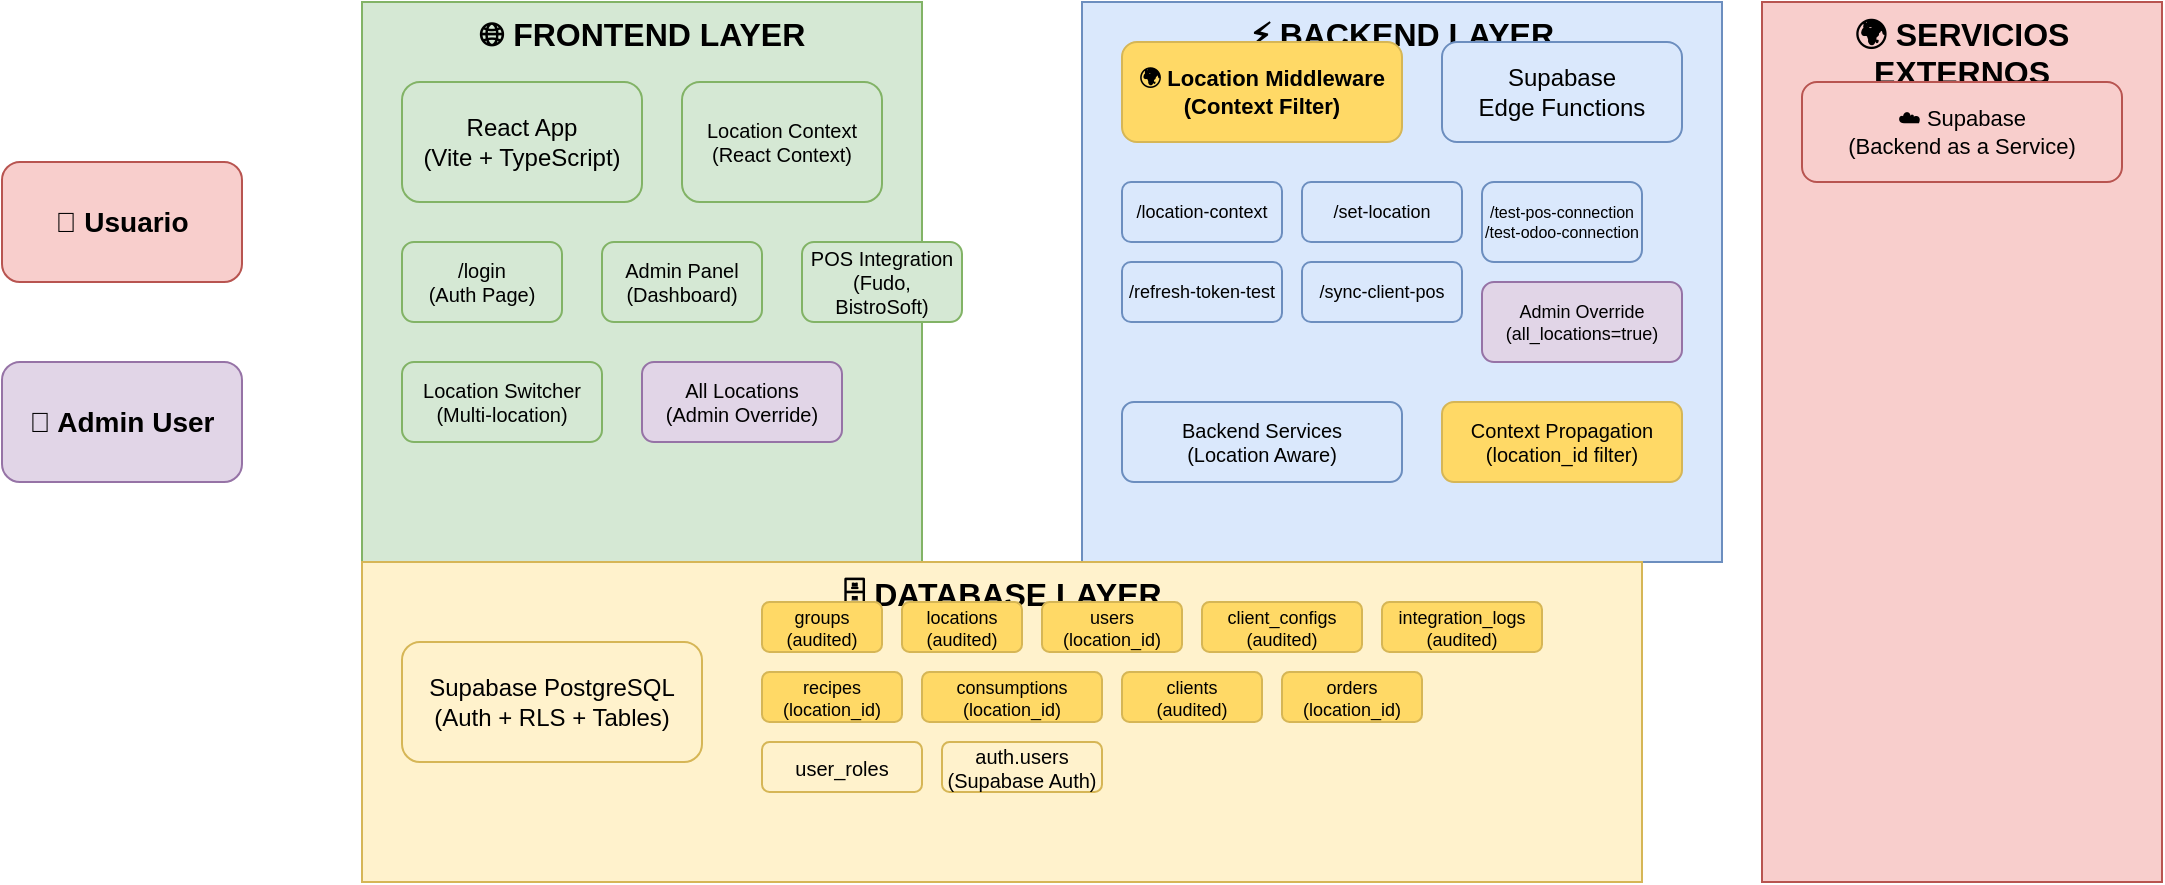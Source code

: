 <mxfile version="24.7.17">
  <diagram name="TUPÁ Hub Architecture" id="architecture">
    <mxGraphModel dx="1422" dy="994" grid="1" gridSize="10" guides="1" tooltips="1" connect="1" arrows="1" fold="1" page="1" pageScale="1" pageWidth="1369" pageHeight="1027" math="0" shadow="0">
      <root>
        <mxCell id="0" />
        <mxCell id="1" parent="0" />
        
        <!-- Usuario -->
        <mxCell id="user" value="👤 Usuario" style="rounded=1;whiteSpace=wrap;html=1;fillColor=#f8cecc;strokeColor=#b85450;fontSize=14;fontStyle=1;" vertex="1" parent="1">
          <mxGeometry x="40" y="200" width="120" height="60" as="geometry" />
        </mxCell>
        
        <!-- Admin Usuario -->
        <mxCell id="admin-user" value="👑 Admin User" style="rounded=1;whiteSpace=wrap;html=1;fillColor=#e1d5e7;strokeColor=#9673a6;fontSize=14;fontStyle=1;" vertex="1" parent="1">
          <mxGeometry x="40" y="300" width="120" height="60" as="geometry" />
        </mxCell>
        
        <!-- Frontend Layer -->
        <mxCell id="frontend-layer" value="🌐 FRONTEND LAYER" style="rounded=0;whiteSpace=wrap;html=1;fillColor=#d5e8d4;strokeColor=#82b366;fontSize=16;fontStyle=1;verticalAlign=top;" vertex="1" parent="1">
          <mxGeometry x="220" y="120" width="280" height="280" as="geometry" />
        </mxCell>
        
        <mxCell id="react-app" value="React App&#xa;(Vite + TypeScript)" style="rounded=1;whiteSpace=wrap;html=1;fillColor=#d5e8d4;strokeColor=#82b366;fontSize=12;" vertex="1" parent="1">
          <mxGeometry x="240" y="160" width="120" height="60" as="geometry" />
        </mxCell>
        
        <mxCell id="location-context" value="Location Context&#xa;(React Context)" style="rounded=1;whiteSpace=wrap;html=1;fillColor=#d5e8d4;strokeColor=#82b366;fontSize=10;" vertex="1" parent="1">
          <mxGeometry x="380" y="160" width="100" height="60" as="geometry" />
        </mxCell>
        
        <mxCell id="login-page" value="/login&#xa;(Auth Page)" style="rounded=1;whiteSpace=wrap;html=1;fillColor=#d5e8d4;strokeColor=#82b366;fontSize=10;" vertex="1" parent="1">
          <mxGeometry x="240" y="240" width="80" height="40" as="geometry" />
        </mxCell>
        
        <mxCell id="admin-panel" value="Admin Panel&#xa;(Dashboard)" style="rounded=1;whiteSpace=wrap;html=1;fillColor=#d5e8d4;strokeColor=#82b366;fontSize=10;" vertex="1" parent="1">
          <mxGeometry x="340" y="240" width="80" height="40" as="geometry" />
        </mxCell>
        
        <mxCell id="pos-integration" value="POS Integration&#xa;(Fudo, BistroSoft)" style="rounded=1;whiteSpace=wrap;html=1;fillColor=#d5e8d4;strokeColor=#82b366;fontSize=10;" vertex="1" parent="1">
          <mxGeometry x="440" y="240" width="80" height="40" as="geometry" />
        </mxCell>
        
        <mxCell id="location-switcher" value="Location Switcher&#xa;(Multi-location)" style="rounded=1;whiteSpace=wrap;html=1;fillColor=#d5e8d4;strokeColor=#82b366;fontSize=10;" vertex="1" parent="1">
          <mxGeometry x="240" y="300" width="100" height="40" as="geometry" />
        </mxCell>
        
        <mxCell id="location-override" value="All Locations&#xa;(Admin Override)" style="rounded=1;whiteSpace=wrap;html=1;fillColor=#e1d5e7;strokeColor=#9673a6;fontSize=10;" vertex="1" parent="1">
          <mxGeometry x="360" y="300" width="100" height="40" as="geometry" />
        </mxCell>
        
        <!-- Backend Layer -->
        <mxCell id="backend-layer" value="⚡ BACKEND LAYER" style="rounded=0;whiteSpace=wrap;html=1;fillColor=#dae8fc;strokeColor=#6c8ebf;fontSize=16;fontStyle=1;verticalAlign=top;" vertex="1" parent="1">
          <mxGeometry x="580" y="120" width="320" height="280" as="geometry" />
        </mxCell>
        
        <mxCell id="location-middleware" value="🌍 Location Middleware&#xa;(Context Filter)" style="rounded=1;whiteSpace=wrap;html=1;fillColor=#ffd966;strokeColor=#d6b656;fontSize=11;fontStyle=1;" vertex="1" parent="1">
          <mxGeometry x="600" y="140" width="140" height="50" as="geometry" />
        </mxCell>
        
        <mxCell id="edge-functions" value="Supabase&#xa;Edge Functions" style="rounded=1;whiteSpace=wrap;html=1;fillColor=#dae8fc;strokeColor=#6c8ebf;fontSize=12;" vertex="1" parent="1">
          <mxGeometry x="760" y="140" width="120" height="50" as="geometry" />
        </mxCell>
        
        <mxCell id="location-context-func" value="/location-context" style="rounded=1;whiteSpace=wrap;html=1;fillColor=#dae8fc;strokeColor=#6c8ebf;fontSize=9;" vertex="1" parent="1">
          <mxGeometry x="600" y="210" width="80" height="30" as="geometry" />
        </mxCell>
        
        <mxCell id="set-location-func" value="/set-location" style="rounded=1;whiteSpace=wrap;html=1;fillColor=#dae8fc;strokeColor=#6c8ebf;fontSize=9;" vertex="1" parent="1">
          <mxGeometry x="690" y="210" width="80" height="30" as="geometry" />
        </mxCell>
        
        <mxCell id="refresh-token" value="/refresh-token-test" style="rounded=1;whiteSpace=wrap;html=1;fillColor=#dae8fc;strokeColor=#6c8ebf;fontSize=9;" vertex="1" parent="1">
          <mxGeometry x="600" y="250" width="80" height="30" as="geometry" />
        </mxCell>
        
        <mxCell id="sync-pos" value="/sync-client-pos" style="rounded=1;whiteSpace=wrap;html=1;fillColor=#dae8fc;strokeColor=#6c8ebf;fontSize=9;" vertex="1" parent="1">
          <mxGeometry x="690" y="250" width="80" height="30" as="geometry" />
        </mxCell>
        
        <mxCell id="test-connections" value="/test-pos-connection&#xa;/test-odoo-connection" style="rounded=1;whiteSpace=wrap;html=1;fillColor=#dae8fc;strokeColor=#6c8ebf;fontSize=8;" vertex="1" parent="1">
          <mxGeometry x="780" y="210" width="80" height="40" as="geometry" />
        </mxCell>
        
        <mxCell id="admin-override" value="Admin Override&#xa;(all_locations=true)" style="rounded=1;whiteSpace=wrap;html=1;fillColor=#e1d5e7;strokeColor=#9673a6;fontSize=9;" vertex="1" parent="1">
          <mxGeometry x="780" y="260" width="100" height="40" as="geometry" />
        </mxCell>
        
        <mxCell id="backend-services" value="Backend Services&#xa;(Location Aware)" style="rounded=1;whiteSpace=wrap;html=1;fillColor=#dae8fc;strokeColor=#6c8ebf;fontSize=10;" vertex="1" parent="1">
          <mxGeometry x="600" y="320" width="140" height="40" as="geometry" />
        </mxCell>
        
        <mxCell id="context-propagation" value="Context Propagation&#xa;(location_id filter)" style="rounded=1;whiteSpace=wrap;html=1;fillColor=#ffd966;strokeColor=#d6b656;fontSize=10;" vertex="1" parent="1">
          <mxGeometry x="760" y="320" width="120" height="40" as="geometry" />
        </mxCell>
        
        <!-- Database Layer -->
        <mxCell id="database-layer" value="🗄️ DATABASE LAYER" style="rounded=0;whiteSpace=wrap;html=1;fillColor=#fff2cc;strokeColor=#d6b656;fontSize=16;fontStyle=1;verticalAlign=top;" vertex="1" parent="1">
          <mxGeometry x="220" y="400" width="640" height="160" as="geometry" />
        </mxCell>
        
        <mxCell id="supabase-db" value="Supabase PostgreSQL&#xa;(Auth + RLS + Tables)" style="rounded=1;whiteSpace=wrap;html=1;fillColor=#fff2cc;strokeColor=#d6b656;fontSize=12;" vertex="1" parent="1">
          <mxGeometry x="240" y="440" width="150" height="60" as="geometry" />
        </mxCell>
        
        <!-- Location-aware tables -->
        <mxCell id="groups-table" value="groups&#xa;(audited)" style="rounded=1;whiteSpace=wrap;html=1;fillColor=#ffd966;strokeColor=#d6b656;fontSize=9;" vertex="1" parent="1">
          <mxGeometry x="420" y="420" width="60" height="25" as="geometry" />
        </mxCell>
        
        <mxCell id="locations-table" value="locations&#xa;(audited)" style="rounded=1;whiteSpace=wrap;html=1;fillColor=#ffd966;strokeColor=#d6b656;fontSize=9;" vertex="1" parent="1">
          <mxGeometry x="490" y="420" width="60" height="25" as="geometry" />
        </mxCell>
        
        <mxCell id="users-table" value="users&#xa;(location_id)" style="rounded=1;whiteSpace=wrap;html=1;fillColor=#ffd966;strokeColor=#d6b656;fontSize=9;" vertex="1" parent="1">
          <mxGeometry x="560" y="420" width="70" height="25" as="geometry" />
        </mxCell>
        
        <mxCell id="recipes-table" value="recipes&#xa;(location_id)" style="rounded=1;whiteSpace=wrap;html=1;fillColor=#ffd966;strokeColor=#d6b656;fontSize=9;" vertex="1" parent="1">
          <mxGeometry x="420" y="455" width="70" height="25" as="geometry" />
        </mxCell>
        
        <mxCell id="consumptions-table" value="consumptions&#xa;(location_id)" style="rounded=1;whiteSpace=wrap;html=1;fillColor=#ffd966;strokeColor=#d6b656;fontSize=9;" vertex="1" parent="1">
          <mxGeometry x="500" y="455" width="90" height="25" as="geometry" />
        </mxCell>
        
        <mxCell id="clients-table" value="clients&#xa;(audited)" style="rounded=1;whiteSpace=wrap;html=1;fillColor=#ffd966;strokeColor=#d6b656;fontSize=9;" vertex="1" parent="1">
          <mxGeometry x="600" y="455" width="70" height="25" as="geometry" />
        </mxCell>
        
        <mxCell id="orders-table" value="orders&#xa;(location_id)" style="rounded=1;whiteSpace=wrap;html=1;fillColor=#ffd966;strokeColor=#d6b656;fontSize=9;" vertex="1" parent="1">
          <mxGeometry x="680" y="455" width="70" height="25" as="geometry" />
        </mxCell>
        
        <mxCell id="client-configs" value="client_configs&#xa;(audited)" style="rounded=1;whiteSpace=wrap;html=1;fillColor=#ffd966;strokeColor=#d6b656;fontSize=9;" vertex="1" parent="1">
          <mxGeometry x="640" y="420" width="80" height="25" as="geometry" />
        </mxCell>
        
        <mxCell id="integration-logs" value="integration_logs&#xa;(audited)" style="rounded=1;whiteSpace=wrap;html=1;fillColor=#ffd966;strokeColor=#d6b656;fontSize=9;" vertex="1" parent="1">
          <mxGeometry x="730" y="420" width="80" height="25" as="geometry" />
        </mxCell>
        
        <mxCell id="user-roles" value="user_roles" style="rounded=1;whiteSpace=wrap;html=1;fillColor=#fff2cc;strokeColor=#d6b656;fontSize=10;" vertex="1" parent="1">
          <mxGeometry x="420" y="490" width="80" height="25" as="geometry" />
        </mxCell>
        
        <mxCell id="auth-users" value="auth.users&#xa;(Supabase Auth)" style="rounded=1;whiteSpace=wrap;html=1;fillColor=#fff2cc;strokeColor=#d6b656;fontSize=10;" vertex="1" parent="1">
          <mxGeometry x="510" y="490" width="80" height="25" as="geometry" />
        </mxCell>
        
        <!-- External Services -->
        <mxCell id="external-services" value="🌍 SERVICIOS EXTERNOS" style="rounded=0;whiteSpace=wrap;html=1;fillColor=#f8cecc;strokeColor=#b85450;fontSize=16;fontStyle=1;verticalAlign=top;" vertex="1" parent="1">
          <mxGeometry x="920" y="120" width="200" height="440" as="geometry" />
        </mxCell>
        
        <mxCell id="supabase-service" value="☁️ Supabase&#xa;(Backend as a Service)" style="rounded=1;whiteSpace=wrap;html=1;fillColor=#f8cecc;strokeColor=#b85450;fontSize=11;" vertex="1" parent="1">
          <mxGeometry x="940" y="160" width="160" height="50" as="geometry" />
        </mxCell>
        
        <mxCell id="lovable-hosting" value="🚀 Lovable&#xa;(Hosting & Deploy)" style="rounded=1;whiteSpace=wrap;html=1;fillColor=#f8cecc;strokeColor=#b85450;fontSize=11;" vertex="1" parent="1">
          <mxGeometry x="940" y="230" width="160" height="50" as="geometry" />
        </mxCell>
        
        <mxCell id="sentry" value="🐛 Sentry&#xa;(Error Monitoring)" style="rounded=1;whiteSpace=wrap;html=1;fillColor=#f8cecc;strokeColor=#b85450;fontSize=11;" vertex="1" parent="1">
          <mxGeometry x="940" y="300" width="160" height="50" as="geometry" />
        </mxCell>
        
        <mxCell id="pos-systems" value="🏪 POS Systems&#xa;(Fudo, BistroSoft)" style="rounded=1;whiteSpace=wrap;html=1;fillColor=#f8cecc;strokeColor=#b85450;fontSize=11;" vertex="1" parent="1">
          <mxGeometry x="940" y="370" width="160" height="50" as="geometry" />
        </mxCell>
        
        <mxCell id="odoo" value="📊 Odoo ERP&#xa;(Business Management)" style="rounded=1;whiteSpace=wrap;html=1;fillColor=#f8cecc;strokeColor=#b85450;fontSize=11;" vertex="1" parent="1">
          <mxGeometry x="940" y="440" width="160" height="50" as="geometry" />
        </mxCell>
        
        <!-- Arrows -->
        <!-- User to React App -->
        <mxCell id="arrow1" value="" style="endArrow=classic;html=1;rounded=0;exitX=1;exitY=0.5;exitDx=0;exitDy=0;entryX=0;entryY=0.5;entryDx=0;entryDy=0;strokeWidth=2;strokeColor=#2F5233;" edge="1" parent="1" source="user" target="react-app">
          <mxGeometry width="50" height="50" relative="1" as="geometry">
            <mxPoint x="180" y="230" as="sourcePoint" />
            <mxPoint x="230" y="180" as="targetPoint" />
          </mxGeometry>
        </mxCell>
        
        <!-- Admin User to Admin Panel -->
        <mxCell id="arrow-admin" value="" style="endArrow=classic;html=1;rounded=0;exitX=1;exitY=0.5;exitDx=0;exitDy=0;entryX=0;entryY=0.5;entryDx=0;entryDy=0;strokeWidth=2;strokeColor=#9673a6;" edge="1" parent="1" source="admin-user" target="location-override">
          <mxGeometry width="50" height="50" relative="1" as="geometry">
            <mxPoint x="180" y="330" as="sourcePoint" />
            <mxPoint x="360" y="320" as="targetPoint" />
          </mxGeometry>
        </mxCell>
        
        <!-- React App to Location Context -->
        <mxCell id="arrow-context" value="" style="endArrow=classic;html=1;rounded=0;exitX=1;exitY=0.5;exitDx=0;exitDy=0;entryX=0;entryY=0.5;entryDx=0;entryDy=0;strokeWidth=1;strokeColor=#82b366;" edge="1" parent="1" source="react-app" target="location-context">
          <mxGeometry width="50" height="50" relative="1" as="geometry">
            <mxPoint x="360" y="190" as="sourcePoint" />
            <mxPoint x="380" y="190" as="targetPoint" />
          </mxGeometry>
        </mxCell>
        
        <!-- React App to Location Middleware (through context) -->
        <mxCell id="arrow2" value="" style="endArrow=classic;html=1;rounded=0;exitX=1;exitY=0.5;exitDx=0;exitDy=0;entryX=0;entryY=0.5;entryDx=0;entryDy=0;strokeWidth=2;strokeColor=#1A4A80;" edge="1" parent="1" source="location-context" target="location-middleware">
          <mxGeometry width="50" height="50" relative="1" as="geometry">
            <mxPoint x="480" y="190" as="sourcePoint" />
            <mxPoint x="600" y="165" as="targetPoint" />
          </mxGeometry>
        </mxCell>
        
        <!-- Location Middleware to Edge Functions -->
        <mxCell id="arrow-middleware" value="" style="endArrow=classic;html=1;rounded=0;exitX=1;exitY=0.5;exitDx=0;exitDy=0;entryX=0;entryY=0.5;entryDx=0;entryDy=0;strokeWidth=2;strokeColor=#d6b656;" edge="1" parent="1" source="location-middleware" target="edge-functions">
          <mxGeometry width="50" height="50" relative="1" as="geometry">
            <mxPoint x="740" y="165" as="sourcePoint" />
            <mxPoint x="760" y="165" as="targetPoint" />
          </mxGeometry>
        </mxCell>
        
        <!-- Edge Functions to Backend Services -->
        <mxCell id="arrow-services" value="" style="endArrow=classic;html=1;rounded=0;exitX=0.5;exitY=1;exitDx=0;exitDy=0;entryX=0.5;entryY=0;entryDx=0;entryDy=0;strokeWidth=2;strokeColor=#6c8ebf;" edge="1" parent="1" source="edge-functions" target="backend-services">
          <mxGeometry width="50" height="50" relative="1" as="geometry">
            <mxPoint x="820" y="200" as="sourcePoint" />
            <mxPoint x="670" y="310" as="targetPoint" />
          </mxGeometry>
        </mxCell>
        
        <!-- Backend Services to Context Propagation -->
        <mxCell id="arrow-propagation" value="" style="endArrow=classic;html=1;rounded=0;exitX=1;exitY=0.5;exitDx=0;exitDy=0;entryX=0;entryY=0.5;entryDx=0;entryDy=0;strokeWidth=2;strokeColor=#d6b656;" edge="1" parent="1" source="backend-services" target="context-propagation">
          <mxGeometry width="50" height="50" relative="1" as="geometry">
            <mxPoint x="740" y="340" as="sourcePoint" />
            <mxPoint x="760" y="340" as="targetPoint" />
          </mxGeometry>
        </mxCell>
        
        <!-- Context Propagation to Database (Filtered Queries) -->
        <mxCell id="arrow3" value="" style="endArrow=classic;html=1;rounded=0;exitX=0.5;exitY=1;exitDx=0;exitDy=0;entryX=1;entryY=0;entryDx=0;entryDy=0;strokeWidth=2;strokeColor=#B8860B;" edge="1" parent="1" source="context-propagation" target="supabase-db">
          <mxGeometry width="50" height="50" relative="1" as="geometry">
            <mxPoint x="820" y="370" as="sourcePoint" />
            <mxPoint x="390" y="440" as="targetPoint" />
          </mxGeometry>
        </mxCell>
        
        <!-- Admin Override to Backend Services -->
        <mxCell id="arrow-admin-override" value="" style="endArrow=classic;html=1;rounded=0;exitX=0.5;exitY=1;exitDx=0;exitDy=0;entryX=1;entryY=0;entryDx=0;entryDy=0;strokeWidth=2;strokeColor=#9673a6;strokeDashArray=5,5;" edge="1" parent="1" source="admin-override" target="backend-services">
          <mxGeometry width="50" height="50" relative="1" as="geometry">
            <mxPoint x="830" y="310" as="sourcePoint" />
            <mxPoint x="740" y="320" as="targetPoint" />
          </mxGeometry>
        </mxCell>
        
        <!-- Edge Functions to External Services -->
        <mxCell id="arrow4" value="" style="endArrow=classic;html=1;rounded=0;exitX=1;exitY=0.5;exitDx=0;exitDy=0;entryX=0;entryY=0.5;entryDx=0;entryDy=0;strokeWidth=2;strokeColor=#B85450;" edge="1" parent="1" source="edge-functions" target="supabase-service">
          <mxGeometry width="50" height="50" relative="1" as="geometry">
            <mxPoint x="880" y="165" as="sourcePoint" />
            <mxPoint x="940" y="185" as="targetPoint" />
          </mxGeometry>
        </mxCell>
        
        <!-- Labels for arrows -->
        <mxCell id="label1" value="HTTP/HTTPS" style="text;html=1;strokeColor=none;fillColor=none;align=center;verticalAlign=middle;whiteSpace=wrap;rounded=0;fontSize=10;" vertex="1" parent="1">
          <mxGeometry x="170" y="210" width="60" height="20" as="geometry" />
        </mxCell>
        
        <mxCell id="label2" value="Location Context&#xa;with user session" style="text;html=1;strokeColor=none;fillColor=none;align=center;verticalAlign=middle;whiteSpace=wrap;rounded=0;fontSize=9;" vertex="1" parent="1">
          <mxGeometry x="500" y="130" width="90" height="30" as="geometry" />
        </mxCell>
        
        <mxCell id="label-middleware" value="Filter by&#xa;location_id" style="text;html=1;strokeColor=none;fillColor=none;align=center;verticalAlign=middle;whiteSpace=wrap;rounded=0;fontSize=9;" vertex="1" parent="1">
          <mxGeometry x="740" y="120" width="60" height="30" as="geometry" />
        </mxCell>
        
        <mxCell id="label-propagation" value="Context&#xa;Propagation" style="text;html=1;strokeColor=none;fillColor=none;align=center;verticalAlign=middle;whiteSpace=wrap;rounded=0;fontSize=9;" vertex="1" parent="1">
          <mxGeometry x="740" y="290" width="60" height="30" as="geometry" />
        </mxCell>
        
        <mxCell id="label3" value="Filtered SQL Queries&#xa;WHERE location_id = ?" style="text;html=1;strokeColor=none;fillColor=none;align=center;verticalAlign=middle;whiteSpace=wrap;rounded=0;fontSize=9;" vertex="1" parent="1">
          <mxGeometry x="470" y="350" width="120" height="30" as="geometry" />
        </mxCell>
        
        <mxCell id="label-admin" value="Admin Override&#xa;(all_locations=true)" style="text;html=1;strokeColor=none;fillColor=none;align=center;verticalAlign=middle;whiteSpace=wrap;rounded=0;fontSize=9;" vertex="1" parent="1">
          <mxGeometry x="170" y="320" width="90" height="30" as="geometry" />
        </mxCell>
        
        <!-- Flow description -->
        <mxCell id="flow-description" value="LOCATION FILTERING FLOW:&#xa;1. User request with session context&#xa;2. Location middleware validates & filters&#xa;3. Context propagated to backend services&#xa;4. Database queries filtered by location_id&#xa;5. Admin can override with all_locations=true" style="rounded=1;whiteSpace=wrap;html=1;fillColor=#f0f0f0;strokeColor=#666666;fontSize=9;verticalAlign=top;fontStyle=1;" vertex="1" parent="1">
          <mxGeometry x="40" y="600" width="300" height="100" as="geometry" />
        </mxCell>
        
        <!-- Title -->
        <mxCell id="title" value="TUPÁ Hub - Arquitectura del Sistema" style="text;html=1;strokeColor=none;fillColor=none;align=center;verticalAlign=middle;whiteSpace=wrap;rounded=0;fontSize=20;fontStyle=1;" vertex="1" parent="1">
          <mxGeometry x="400" y="40" width="400" height="40" as="geometry" />
        </mxCell>
        
        <!-- Legend -->
        <mxCell id="legend" value="LEYENDA" style="rounded=0;whiteSpace=wrap;html=1;fillColor=#e1d5e7;strokeColor=#9673a6;fontSize=14;fontStyle=1;verticalAlign=top;" vertex="1" parent="1">
          <mxGeometry x="40" y="400" width="140" height="160" as="geometry" />
        </mxCell>
        
        <mxCell id="legend-frontend" value="🌐 Frontend" style="rounded=1;whiteSpace=wrap;html=1;fillColor=#d5e8d4;strokeColor=#82b366;fontSize=10;" vertex="1" parent="1">
          <mxGeometry x="50" y="430" width="120" height="25" as="geometry" />
        </mxCell>
        
        <mxCell id="legend-backend" value="⚡ Backend" style="rounded=1;whiteSpace=wrap;html=1;fillColor=#dae8fc;strokeColor=#6c8ebf;fontSize=10;" vertex="1" parent="1">
          <mxGeometry x="50" y="465" width="120" height="25" as="geometry" />
        </mxCell>
        
        <mxCell id="legend-database" value="🗄️ Database" style="rounded=1;whiteSpace=wrap;html=1;fillColor=#fff2cc;strokeColor=#d6b656;fontSize=10;" vertex="1" parent="1">
          <mxGeometry x="50" y="500" width="120" height="25" as="geometry" />
        </mxCell>
        
        <mxCell id="legend-external" value="🌍 Servicios Externos" style="rounded=1;whiteSpace=wrap;html=1;fillColor=#f8cecc;strokeColor=#b85450;fontSize=10;" vertex="1" parent="1">
          <mxGeometry x="50" y="535" width="120" height="25" as="geometry" />
        </mxCell>
        
        <mxCell id="label5" value="JWT Authentication&#xa;+ Location Filtering" style="text;html=1;strokeColor=none;fillColor=none;align=center;verticalAlign=middle;whiteSpace=wrap;rounded=0;fontSize=9;" vertex="1" parent="1">
          <mxGeometry x="820" y="370" width="80" height="30" as="geometry" />
        </mxCell>
        
        <!-- Audit Fields Legend -->
        <mxCell id="audit-legend" value="🔍 AUDIT FIELDS" style="rounded=0;whiteSpace=wrap;html=1;fillColor=#fff2cc;strokeColor=#d6b656;fontSize=12;fontStyle=1;verticalAlign=top;" vertex="1" parent="1">
          <mxGeometry x="1160" y="440" width="180" height="120" as="geometry" />
        </mxCell>
        
        <mxCell id="audit-created-by" value="created_by → auth.users(id)" style="rounded=1;whiteSpace=wrap;html=1;fillColor=#fff2cc;strokeColor=#d6b656;fontSize=10;" vertex="1" parent="1">
          <mxGeometry x="1180" y="470" width="140" height="20" as="geometry" />
        </mxCell>
        
        <mxCell id="audit-updated-by" value="updated_by → auth.users(id)" style="rounded=1;whiteSpace=wrap;html=1;fillColor=#fff2cc;strokeColor=#d6b656;fontSize=10;" vertex="1" parent="1">
          <mxGeometry x="1180" y="500" width="140" height="20" as="geometry" />
        </mxCell>
        
        <mxCell id="audit-triggers" value="Auto-populated via triggers&#xa;handle_audit_fields()" style="rounded=1;whiteSpace=wrap;html=1;fillColor=#ffd966;strokeColor=#d6b656;fontSize=9;" vertex="1" parent="1">
          <mxGeometry x="1180" y="530" width="140" height="20" as="geometry" />
        </mxCell>
        
        <!-- Location Context Flow -->
        <mxCell id="location-flow" value="📍 LOCATION CONTEXT FLOW" style="rounded=0;whiteSpace=wrap;html=1;fillColor=#e1d5e7;strokeColor=#9673a6;fontSize=12;fontStyle=1;verticalAlign=top;" vertex="1" parent="1">
          <mxGeometry x="40" y="580" width="860" height="140" as="geometry" />
        </mxCell>
        
        <mxCell id="flow-step1" value="1. User Login" style="rounded=1;whiteSpace=wrap;html=1;fillColor=#e1d5e7;strokeColor=#9673a6;fontSize=10;" vertex="1" parent="1">
          <mxGeometry x="60" y="610" width="80" height="30" as="geometry" />
        </mxCell>
        
        <mxCell id="flow-step2" value="2. Fetch Group&#xa;& Locations" style="rounded=1;whiteSpace=wrap;html=1;fillColor=#e1d5e7;strokeColor=#9673a6;fontSize=10;" vertex="1" parent="1">
          <mxGeometry x="160" y="610" width="80" height="30" as="geometry" />
        </mxCell>
        
        <mxCell id="flow-step3" value="3. Determine&#xa;Active Location" style="rounded=1;whiteSpace=wrap;html=1;fillColor=#e1d5e7;strokeColor=#9673a6;fontSize=10;" vertex="1" parent="1">
          <mxGeometry x="260" y="610" width="80" height="30" as="geometry" />
        </mxCell>
        
        <mxCell id="flow-step4" value="4. Location&#xa;Switcher UI" style="rounded=1;whiteSpace=wrap;html=1;fillColor=#e1d5e7;strokeColor=#9673a6;fontSize=10;" vertex="1" parent="1">
          <mxGeometry x="360" y="610" width="80" height="30" as="geometry" />
        </mxCell>
        
        <mxCell id="flow-step5" value="5. Filter Data&#xa;by location_id" style="rounded=1;whiteSpace=wrap;html=1;fillColor=#e1d5e7;strokeColor=#9673a6;fontSize=10;" vertex="1" parent="1">
          <mxGeometry x="460" y="610" width="80" height="30" as="geometry" />
        </mxCell>
        
        <mxCell id="flow-fallback" value="Fallback Logic:&#xa;1. User preference&#xa;2. Assigned location&#xa;3. Main location&#xa;4. First available" style="rounded=1;whiteSpace=wrap;html=1;fillColor=#ffd966;strokeColor=#d6b656;fontSize=9;" vertex="1" parent="1">
          <mxGeometry x="60" y="660" width="120" height="50" as="geometry" />
        </mxCell>
        
        <mxCell id="flow-security" value="Security:&#xa;• JWT validation&#xa;• Group membership&#xa;• Location access control&#xa;• RLS policies" style="rounded=1;whiteSpace=wrap;html=1;fillColor=#f8cecc;strokeColor=#b85450;fontSize=9;" vertex="1" parent="1">
          <mxGeometry x="200" y="660" width="120" height="50" as="geometry" />
        </mxCell>
        
        <mxCell id="flow-admin" value="Admin Override:&#xa;all_locations=true&#xa;bypasses location filter&#xa;sees all data" style="rounded=1;whiteSpace=wrap;html=1;fillColor=#e1d5e7;strokeColor=#9673a6;fontSize=9;" vertex="1" parent="1">
          <mxGeometry x="340" y="660" width="120" height="50" as="geometry" />
        </mxCell>
        
        <!-- Flow arrows -->
        <mxCell id="flow-arrow1" value="" style="endArrow=classic;html=1;rounded=0;exitX=1;exitY=0.5;exitDx=0;exitDy=0;entryX=0;entryY=0.5;entryDx=0;entryDy=0;strokeWidth=2;strokeColor=#9673a6;" edge="1" parent="1" source="flow-step1" target="flow-step2">
          <mxGeometry width="50" height="50" relative="1" as="geometry">
            <mxPoint x="150" y="625" as="sourcePoint" />
            <mxPoint x="200" y="575" as="targetPoint" />
          </mxGeometry>
        </mxCell>
        
        <mxCell id="flow-arrow2" value="" style="endArrow=classic;html=1;rounded=0;exitX=1;exitY=0.5;exitDx=0;exitDy=0;entryX=0;entryY=0.5;entryDx=0;entryDy=0;strokeWidth=2;strokeColor=#9673a6;" edge="1" parent="1" source="flow-step2" target="flow-step3">
          <mxGeometry width="50" height="50" relative="1" as="geometry">
            <mxPoint x="250" y="625" as="sourcePoint" />
            <mxPoint x="300" y="575" as="targetPoint" />
          </mxGeometry>
        </mxCell>
        
        <mxCell id="flow-arrow3" value="" style="endArrow=classic;html=1;rounded=0;exitX=1;exitY=0.5;exitDx=0;exitDy=0;entryX=0;entryY=0.5;entryDx=0;entryDy=0;strokeWidth=2;strokeColor=#9673a6;" edge="1" parent="1" source="flow-step3" target="flow-step4">
          <mxGeometry width="50" height="50" relative="1" as="geometry">
            <mxPoint x="350" y="625" as="sourcePoint" />
            <mxPoint x="400" y="575" as="targetPoint" />
          </mxGeometry>
        </mxCell>
        
        <mxCell id="flow-arrow4" value="" style="endArrow=classic;html=1;rounded=0;exitX=1;exitY=0.5;exitDx=0;exitDy=0;entryX=0;entryY=0.5;entryDx=0;entryDy=0;strokeWidth=2;strokeColor=#9673a6;" edge="1" parent="1" source="flow-step4" target="flow-step5">
          <mxGeometry width="50" height="50" relative="1" as="geometry">
            <mxPoint x="450" y="625" as="sourcePoint" />
            <mxPoint x="500" y="575" as="targetPoint" />
          </mxGeometry>
        </mxCell>
        
      </root>
    </mxGraphModel>
  </diagram>
</mxfile>